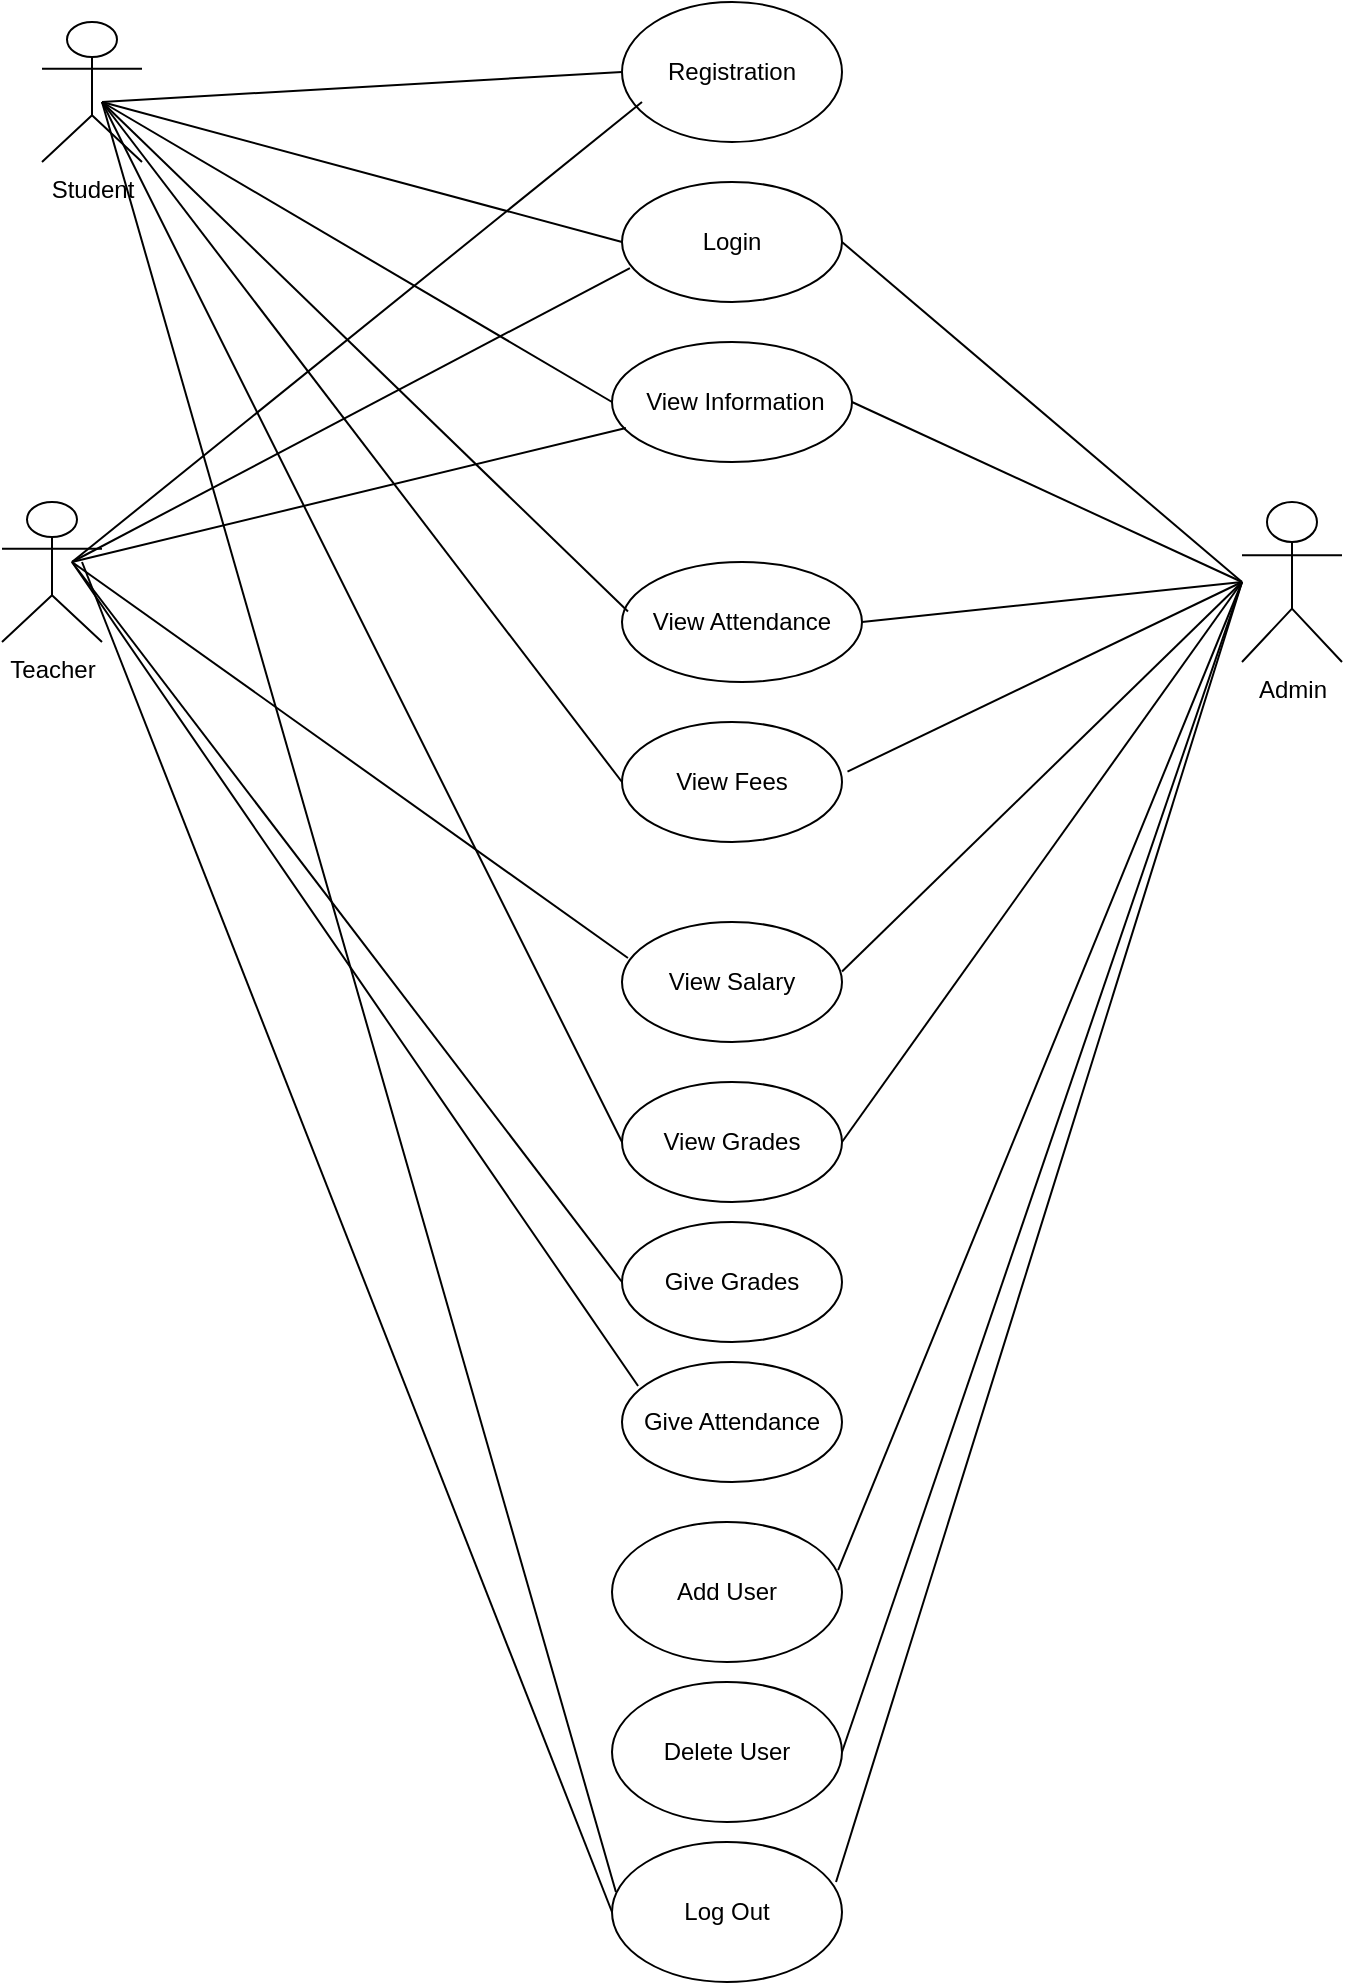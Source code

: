 <mxfile version="20.2.3" type="device"><diagram id="zi8m5xvk6dGgyWI9QpWV" name="Page-1"><mxGraphModel dx="1021" dy="567" grid="1" gridSize="10" guides="1" tooltips="1" connect="1" arrows="1" fold="1" page="1" pageScale="1" pageWidth="850" pageHeight="1100" math="0" shadow="0"><root><mxCell id="0"/><mxCell id="1" parent="0"/><mxCell id="ojE7Yxq2xJJHMNpMjpb5-1" value="Registration" style="ellipse;whiteSpace=wrap;html=1;" parent="1" vertex="1"><mxGeometry x="350" y="30" width="110" height="70" as="geometry"/></mxCell><mxCell id="ojE7Yxq2xJJHMNpMjpb5-2" value="Login" style="ellipse;whiteSpace=wrap;html=1;" parent="1" vertex="1"><mxGeometry x="350" y="120" width="110" height="60" as="geometry"/></mxCell><mxCell id="ojE7Yxq2xJJHMNpMjpb5-3" value="&amp;nbsp;View Information" style="ellipse;whiteSpace=wrap;html=1;" parent="1" vertex="1"><mxGeometry x="345" y="200" width="120" height="60" as="geometry"/></mxCell><mxCell id="ojE7Yxq2xJJHMNpMjpb5-4" value="View Attendance" style="ellipse;whiteSpace=wrap;html=1;" parent="1" vertex="1"><mxGeometry x="350" y="310" width="120" height="60" as="geometry"/></mxCell><mxCell id="ojE7Yxq2xJJHMNpMjpb5-5" value="View Fees" style="ellipse;whiteSpace=wrap;html=1;" parent="1" vertex="1"><mxGeometry x="350" y="390" width="110" height="60" as="geometry"/></mxCell><mxCell id="ojE7Yxq2xJJHMNpMjpb5-17" value="Admin" style="shape=umlActor;verticalLabelPosition=bottom;verticalAlign=top;html=1;" parent="1" vertex="1"><mxGeometry x="660" y="280" width="50" height="80" as="geometry"/></mxCell><mxCell id="ojE7Yxq2xJJHMNpMjpb5-20" value="Student" style="shape=umlActor;verticalLabelPosition=bottom;verticalAlign=top;html=1;" parent="1" vertex="1"><mxGeometry x="60" y="40" width="50" height="70" as="geometry"/></mxCell><mxCell id="ojE7Yxq2xJJHMNpMjpb5-29" value="View Salary" style="ellipse;whiteSpace=wrap;html=1;" parent="1" vertex="1"><mxGeometry x="350" y="490" width="110" height="60" as="geometry"/></mxCell><mxCell id="ojE7Yxq2xJJHMNpMjpb5-30" value="View Grades" style="ellipse;whiteSpace=wrap;html=1;" parent="1" vertex="1"><mxGeometry x="350" y="570" width="110" height="60" as="geometry"/></mxCell><mxCell id="ojE7Yxq2xJJHMNpMjpb5-31" value="Give Grades" style="ellipse;whiteSpace=wrap;html=1;" parent="1" vertex="1"><mxGeometry x="350" y="640" width="110" height="60" as="geometry"/></mxCell><mxCell id="ojE7Yxq2xJJHMNpMjpb5-32" value="Give Attendance" style="ellipse;whiteSpace=wrap;html=1;" parent="1" vertex="1"><mxGeometry x="350" y="710" width="110" height="60" as="geometry"/></mxCell><mxCell id="ojE7Yxq2xJJHMNpMjpb5-33" value="Add User" style="ellipse;whiteSpace=wrap;html=1;" parent="1" vertex="1"><mxGeometry x="345" y="790" width="115" height="70" as="geometry"/></mxCell><mxCell id="ojE7Yxq2xJJHMNpMjpb5-34" value="Delete User" style="ellipse;whiteSpace=wrap;html=1;" parent="1" vertex="1"><mxGeometry x="345" y="870" width="115" height="70" as="geometry"/></mxCell><mxCell id="ZFMstX5FXcbD6CZfrHqC-13" value="" style="endArrow=none;html=1;rounded=0;entryX=0;entryY=0.5;entryDx=0;entryDy=0;" edge="1" parent="1" target="ojE7Yxq2xJJHMNpMjpb5-1"><mxGeometry width="50" height="50" relative="1" as="geometry"><mxPoint x="90" y="80" as="sourcePoint"/><mxPoint x="150" y="50" as="targetPoint"/></mxGeometry></mxCell><mxCell id="ZFMstX5FXcbD6CZfrHqC-14" value="" style="endArrow=none;html=1;rounded=0;entryX=0;entryY=0.5;entryDx=0;entryDy=0;" edge="1" parent="1" target="ojE7Yxq2xJJHMNpMjpb5-2"><mxGeometry width="50" height="50" relative="1" as="geometry"><mxPoint x="90" y="80" as="sourcePoint"/><mxPoint x="210" y="90" as="targetPoint"/></mxGeometry></mxCell><mxCell id="ZFMstX5FXcbD6CZfrHqC-15" value="" style="endArrow=none;html=1;rounded=0;entryX=0;entryY=0.5;entryDx=0;entryDy=0;" edge="1" parent="1" target="ojE7Yxq2xJJHMNpMjpb5-3"><mxGeometry width="50" height="50" relative="1" as="geometry"><mxPoint x="90" y="80" as="sourcePoint"/><mxPoint x="340" y="250" as="targetPoint"/></mxGeometry></mxCell><mxCell id="ZFMstX5FXcbD6CZfrHqC-19" value="" style="endArrow=none;html=1;rounded=0;entryX=0.025;entryY=0.413;entryDx=0;entryDy=0;entryPerimeter=0;" edge="1" parent="1" target="ojE7Yxq2xJJHMNpMjpb5-4"><mxGeometry width="50" height="50" relative="1" as="geometry"><mxPoint x="90" y="80" as="sourcePoint"/><mxPoint x="340" y="340" as="targetPoint"/></mxGeometry></mxCell><mxCell id="ZFMstX5FXcbD6CZfrHqC-20" value="" style="endArrow=none;html=1;rounded=0;entryX=0;entryY=0.5;entryDx=0;entryDy=0;" edge="1" parent="1" target="ojE7Yxq2xJJHMNpMjpb5-5"><mxGeometry width="50" height="50" relative="1" as="geometry"><mxPoint x="90" y="80" as="sourcePoint"/><mxPoint x="340" y="440" as="targetPoint"/></mxGeometry></mxCell><mxCell id="ZFMstX5FXcbD6CZfrHqC-22" value="" style="endArrow=none;html=1;rounded=0;entryX=0;entryY=0.5;entryDx=0;entryDy=0;" edge="1" parent="1" target="ojE7Yxq2xJJHMNpMjpb5-30"><mxGeometry width="50" height="50" relative="1" as="geometry"><mxPoint x="90" y="80" as="sourcePoint"/><mxPoint x="210" y="300" as="targetPoint"/></mxGeometry></mxCell><mxCell id="ZFMstX5FXcbD6CZfrHqC-27" value="" style="endArrow=none;html=1;rounded=0;exitX=0.5;exitY=0.5;exitDx=0;exitDy=0;exitPerimeter=0;entryX=0;entryY=0.5;entryDx=0;entryDy=0;" edge="1" parent="1" target="ojE7Yxq2xJJHMNpMjpb5-31"><mxGeometry width="50" height="50" relative="1" as="geometry"><mxPoint x="75" y="310.0" as="sourcePoint"/><mxPoint x="350" y="690" as="targetPoint"/></mxGeometry></mxCell><mxCell id="ZFMstX5FXcbD6CZfrHqC-28" value="" style="endArrow=none;html=1;rounded=0;entryX=0.073;entryY=0.2;entryDx=0;entryDy=0;entryPerimeter=0;" edge="1" parent="1" target="ojE7Yxq2xJJHMNpMjpb5-32"><mxGeometry width="50" height="50" relative="1" as="geometry"><mxPoint x="75" y="310" as="sourcePoint"/><mxPoint x="160" y="440" as="targetPoint"/></mxGeometry></mxCell><mxCell id="ZFMstX5FXcbD6CZfrHqC-29" value="" style="endArrow=none;html=1;rounded=0;exitX=1;exitY=0.5;exitDx=0;exitDy=0;" edge="1" parent="1" source="ojE7Yxq2xJJHMNpMjpb5-2"><mxGeometry width="50" height="50" relative="1" as="geometry"><mxPoint x="580" y="330" as="sourcePoint"/><mxPoint x="660" y="320" as="targetPoint"/></mxGeometry></mxCell><mxCell id="ZFMstX5FXcbD6CZfrHqC-30" value="" style="endArrow=none;html=1;rounded=0;exitX=1;exitY=0.5;exitDx=0;exitDy=0;" edge="1" parent="1" source="ojE7Yxq2xJJHMNpMjpb5-3"><mxGeometry width="50" height="50" relative="1" as="geometry"><mxPoint x="510" y="310" as="sourcePoint"/><mxPoint x="660" y="320" as="targetPoint"/></mxGeometry></mxCell><mxCell id="ZFMstX5FXcbD6CZfrHqC-32" value="" style="endArrow=none;html=1;rounded=0;exitX=1;exitY=0.5;exitDx=0;exitDy=0;" edge="1" parent="1" source="ojE7Yxq2xJJHMNpMjpb5-4"><mxGeometry width="50" height="50" relative="1" as="geometry"><mxPoint x="510" y="360" as="sourcePoint"/><mxPoint x="660" y="320" as="targetPoint"/></mxGeometry></mxCell><mxCell id="ZFMstX5FXcbD6CZfrHqC-33" value="" style="endArrow=none;html=1;rounded=0;exitX=1.025;exitY=0.413;exitDx=0;exitDy=0;exitPerimeter=0;" edge="1" parent="1" source="ojE7Yxq2xJJHMNpMjpb5-5"><mxGeometry width="50" height="50" relative="1" as="geometry"><mxPoint x="540" y="410" as="sourcePoint"/><mxPoint x="660" y="320" as="targetPoint"/></mxGeometry></mxCell><mxCell id="ZFMstX5FXcbD6CZfrHqC-34" value="" style="endArrow=none;html=1;rounded=0;exitX=0.5;exitY=0.5;exitDx=0;exitDy=0;exitPerimeter=0;" edge="1" parent="1"><mxGeometry width="50" height="50" relative="1" as="geometry"><mxPoint x="75" y="310.0" as="sourcePoint"/><mxPoint x="360" y="80" as="targetPoint"/></mxGeometry></mxCell><mxCell id="ZFMstX5FXcbD6CZfrHqC-35" value="" style="endArrow=none;html=1;rounded=0;exitX=1;exitY=0.413;exitDx=0;exitDy=0;exitPerimeter=0;" edge="1" parent="1" source="ojE7Yxq2xJJHMNpMjpb5-29"><mxGeometry width="50" height="50" relative="1" as="geometry"><mxPoint x="550" y="480" as="sourcePoint"/><mxPoint x="660" y="320" as="targetPoint"/></mxGeometry></mxCell><mxCell id="ZFMstX5FXcbD6CZfrHqC-36" value="" style="endArrow=none;html=1;rounded=0;exitX=1;exitY=0.5;exitDx=0;exitDy=0;" edge="1" parent="1" source="ojE7Yxq2xJJHMNpMjpb5-30"><mxGeometry width="50" height="50" relative="1" as="geometry"><mxPoint x="580" y="540" as="sourcePoint"/><mxPoint x="660" y="320" as="targetPoint"/></mxGeometry></mxCell><mxCell id="ZFMstX5FXcbD6CZfrHqC-37" value="" style="endArrow=none;html=1;rounded=0;exitX=0.983;exitY=0.343;exitDx=0;exitDy=0;exitPerimeter=0;" edge="1" parent="1" source="ojE7Yxq2xJJHMNpMjpb5-33"><mxGeometry width="50" height="50" relative="1" as="geometry"><mxPoint x="590" y="500" as="sourcePoint"/><mxPoint x="660" y="320" as="targetPoint"/></mxGeometry></mxCell><mxCell id="ZFMstX5FXcbD6CZfrHqC-38" value="" style="endArrow=none;html=1;rounded=0;exitX=1;exitY=0.5;exitDx=0;exitDy=0;" edge="1" parent="1" source="ojE7Yxq2xJJHMNpMjpb5-34"><mxGeometry width="50" height="50" relative="1" as="geometry"><mxPoint x="560" y="690" as="sourcePoint"/><mxPoint x="660" y="320" as="targetPoint"/></mxGeometry></mxCell><mxCell id="ZFMstX5FXcbD6CZfrHqC-39" value="" style="endArrow=none;html=1;rounded=0;entryX=0.036;entryY=0.717;entryDx=0;entryDy=0;entryPerimeter=0;exitX=0.5;exitY=0.5;exitDx=0;exitDy=0;exitPerimeter=0;" edge="1" parent="1" target="ojE7Yxq2xJJHMNpMjpb5-2"><mxGeometry width="50" height="50" relative="1" as="geometry"><mxPoint x="75" y="310.0" as="sourcePoint"/><mxPoint x="180" y="270" as="targetPoint"/></mxGeometry></mxCell><mxCell id="ZFMstX5FXcbD6CZfrHqC-40" value="" style="endArrow=none;html=1;rounded=0;entryX=0.058;entryY=0.717;entryDx=0;entryDy=0;entryPerimeter=0;exitX=0.5;exitY=0.5;exitDx=0;exitDy=0;exitPerimeter=0;" edge="1" parent="1" target="ojE7Yxq2xJJHMNpMjpb5-3"><mxGeometry width="50" height="50" relative="1" as="geometry"><mxPoint x="75" y="310.0" as="sourcePoint"/><mxPoint x="190" y="290" as="targetPoint"/></mxGeometry></mxCell><mxCell id="ZFMstX5FXcbD6CZfrHqC-41" value="" style="endArrow=none;html=1;rounded=0;exitX=0.5;exitY=0.5;exitDx=0;exitDy=0;exitPerimeter=0;entryX=0.027;entryY=0.3;entryDx=0;entryDy=0;entryPerimeter=0;" edge="1" parent="1" target="ojE7Yxq2xJJHMNpMjpb5-29"><mxGeometry width="50" height="50" relative="1" as="geometry"><mxPoint x="75" y="310.0" as="sourcePoint"/><mxPoint x="230" y="370" as="targetPoint"/></mxGeometry></mxCell><mxCell id="ZFMstX5FXcbD6CZfrHqC-42" value="Log Out" style="ellipse;whiteSpace=wrap;html=1;" vertex="1" parent="1"><mxGeometry x="345" y="950" width="115" height="70" as="geometry"/></mxCell><mxCell id="ZFMstX5FXcbD6CZfrHqC-43" value="" style="endArrow=none;html=1;rounded=0;entryX=0.017;entryY=0.357;entryDx=0;entryDy=0;entryPerimeter=0;" edge="1" parent="1" target="ZFMstX5FXcbD6CZfrHqC-42"><mxGeometry width="50" height="50" relative="1" as="geometry"><mxPoint x="90" y="80" as="sourcePoint"/><mxPoint x="180" y="180" as="targetPoint"/></mxGeometry></mxCell><mxCell id="ZFMstX5FXcbD6CZfrHqC-44" value="" style="endArrow=none;html=1;rounded=0;entryX=0;entryY=0.5;entryDx=0;entryDy=0;" edge="1" parent="1" target="ZFMstX5FXcbD6CZfrHqC-42"><mxGeometry width="50" height="50" relative="1" as="geometry"><mxPoint x="80" y="310" as="sourcePoint"/><mxPoint x="180" y="430" as="targetPoint"/></mxGeometry></mxCell><mxCell id="ZFMstX5FXcbD6CZfrHqC-45" value="" style="endArrow=none;html=1;rounded=0;exitX=0.974;exitY=0.286;exitDx=0;exitDy=0;exitPerimeter=0;" edge="1" parent="1" source="ZFMstX5FXcbD6CZfrHqC-42"><mxGeometry width="50" height="50" relative="1" as="geometry"><mxPoint x="610" y="530" as="sourcePoint"/><mxPoint x="660" y="320" as="targetPoint"/></mxGeometry></mxCell><mxCell id="ZFMstX5FXcbD6CZfrHqC-46" value="Teacher" style="shape=umlActor;verticalLabelPosition=bottom;verticalAlign=top;html=1;" vertex="1" parent="1"><mxGeometry x="40" y="280" width="50" height="70" as="geometry"/></mxCell></root></mxGraphModel></diagram></mxfile>